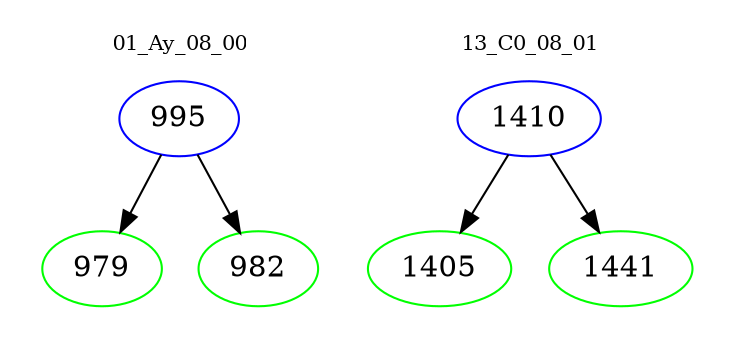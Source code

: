 digraph{
subgraph cluster_0 {
color = white
label = "01_Ay_08_00";
fontsize=10;
T0_995 [label="995", color="blue"]
T0_995 -> T0_979 [color="black"]
T0_979 [label="979", color="green"]
T0_995 -> T0_982 [color="black"]
T0_982 [label="982", color="green"]
}
subgraph cluster_1 {
color = white
label = "13_C0_08_01";
fontsize=10;
T1_1410 [label="1410", color="blue"]
T1_1410 -> T1_1405 [color="black"]
T1_1405 [label="1405", color="green"]
T1_1410 -> T1_1441 [color="black"]
T1_1441 [label="1441", color="green"]
}
}
